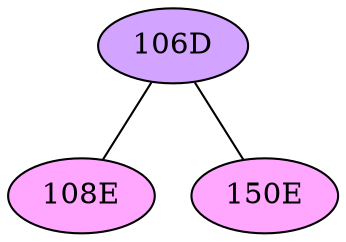 // The Round Table
graph {
	"106D" [fillcolor="#D3A4FF" style=radial]
	"108E" [fillcolor="#FFA6FF" style=radial]
	"106D" -- "108E" [penwidth=1]
	"106D" [fillcolor="#D3A4FF" style=radial]
	"150E" [fillcolor="#FFA6FF" style=radial]
	"106D" -- "150E" [penwidth=1]
}

